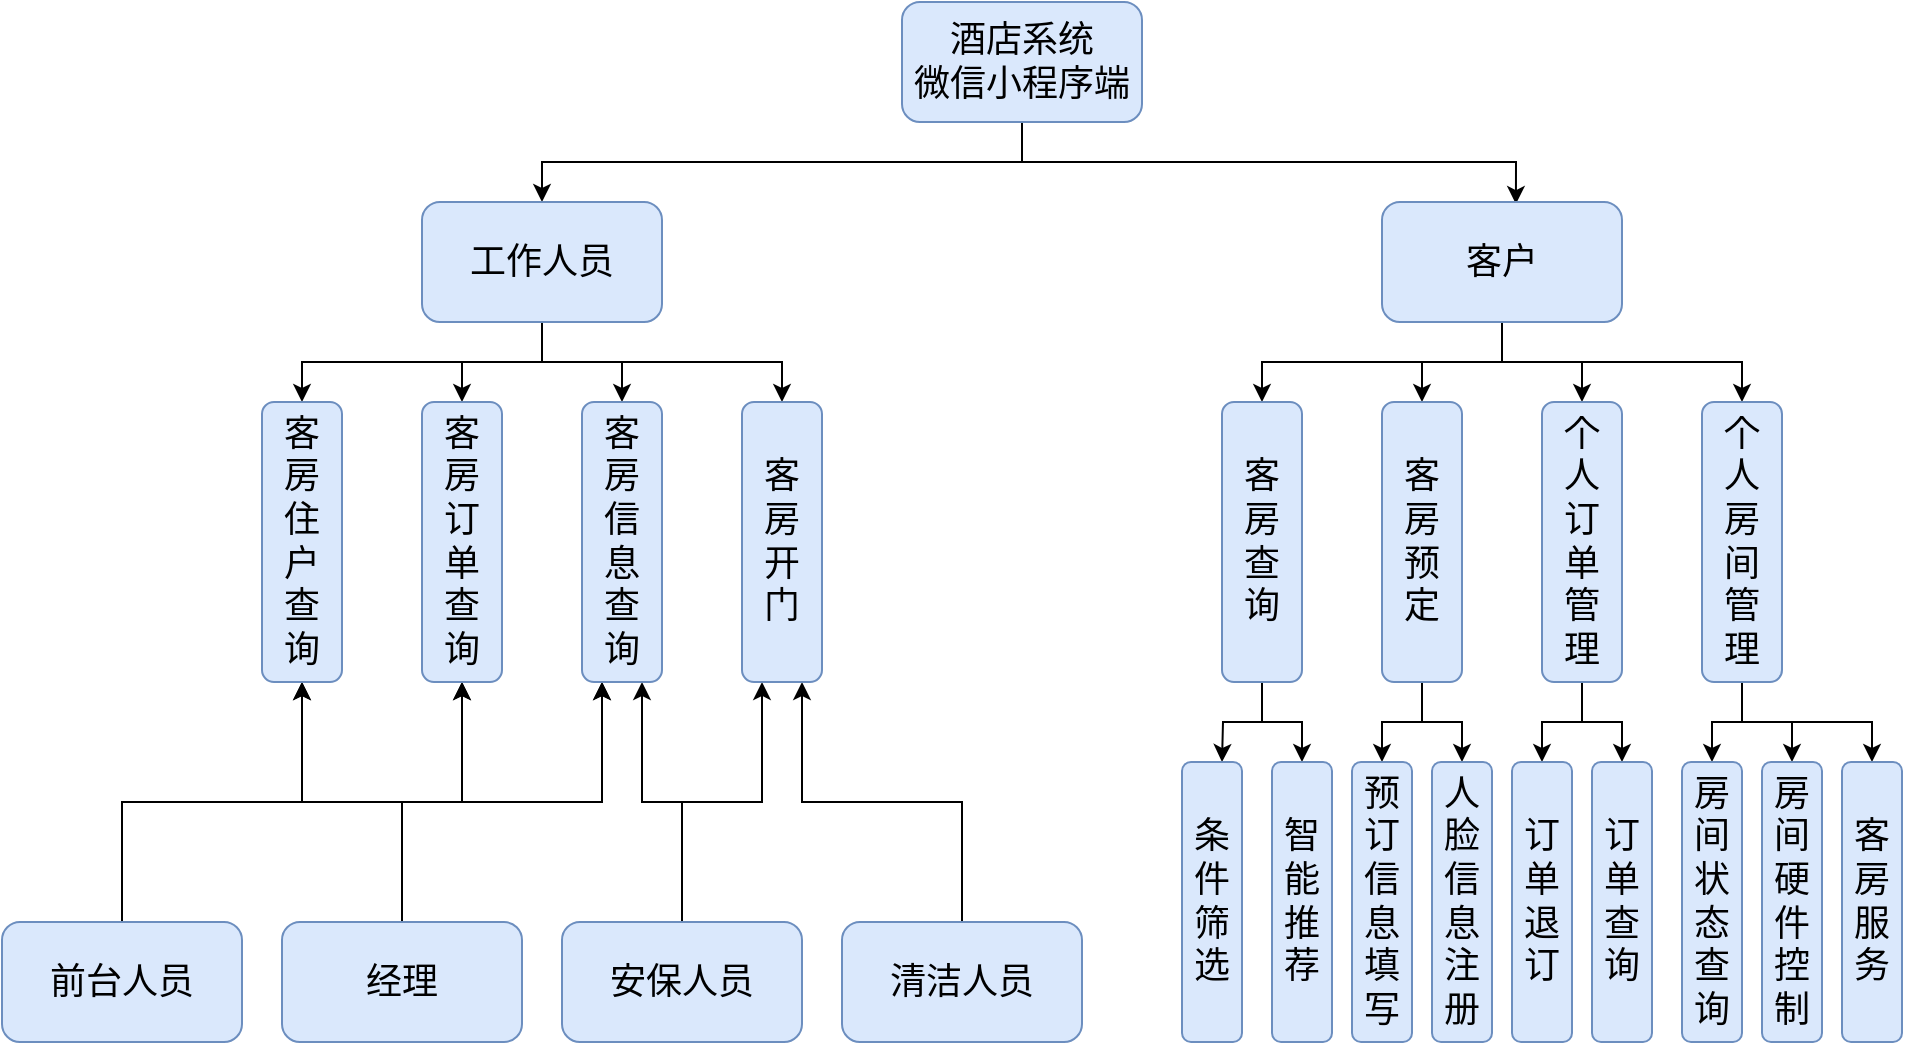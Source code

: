 <mxfile version="14.6.13" type="device"><diagram id="gfpBVfgqZyEj-h2GJo9E" name="第 1 页"><mxGraphModel dx="-83" dy="-87" grid="1" gridSize="10" guides="1" tooltips="1" connect="1" arrows="1" fold="1" page="1" pageScale="1" pageWidth="1169" pageHeight="827" math="0" shadow="0"><root><mxCell id="0"/><mxCell id="1" parent="0"/><mxCell id="urU4lGf7SxmrEl7Dpkf9-1" style="edgeStyle=orthogonalEdgeStyle;rounded=0;orthogonalLoop=1;jettySize=auto;html=1;exitX=0.5;exitY=1;exitDx=0;exitDy=0;fontSize=18;" parent="1" source="urU4lGf7SxmrEl7Dpkf9-3" target="urU4lGf7SxmrEl7Dpkf9-8" edge="1"><mxGeometry relative="1" as="geometry"/></mxCell><mxCell id="urU4lGf7SxmrEl7Dpkf9-2" style="edgeStyle=orthogonalEdgeStyle;rounded=0;orthogonalLoop=1;jettySize=auto;html=1;exitX=0.5;exitY=1;exitDx=0;exitDy=0;entryX=0.558;entryY=0.017;entryDx=0;entryDy=0;entryPerimeter=0;fontSize=18;" parent="1" source="urU4lGf7SxmrEl7Dpkf9-3" target="urU4lGf7SxmrEl7Dpkf9-13" edge="1"><mxGeometry relative="1" as="geometry"/></mxCell><mxCell id="urU4lGf7SxmrEl7Dpkf9-3" value="酒店系统&lt;br style=&quot;font-size: 18px;&quot;&gt;微信小程序端" style="rounded=1;whiteSpace=wrap;html=1;fillColor=#dae8fc;strokeColor=#6c8ebf;shadow=0;glass=0;sketch=0;fontSize=18;" parent="1" vertex="1"><mxGeometry x="1640" y="900" width="120" height="60" as="geometry"/></mxCell><mxCell id="urU4lGf7SxmrEl7Dpkf9-4" style="edgeStyle=orthogonalEdgeStyle;rounded=0;orthogonalLoop=1;jettySize=auto;html=1;exitX=0.5;exitY=1;exitDx=0;exitDy=0;entryX=0.5;entryY=0;entryDx=0;entryDy=0;fontSize=18;" parent="1" source="urU4lGf7SxmrEl7Dpkf9-8" target="urU4lGf7SxmrEl7Dpkf9-50" edge="1"><mxGeometry relative="1" as="geometry"/></mxCell><mxCell id="urU4lGf7SxmrEl7Dpkf9-5" style="edgeStyle=orthogonalEdgeStyle;rounded=0;orthogonalLoop=1;jettySize=auto;html=1;exitX=0.5;exitY=1;exitDx=0;exitDy=0;entryX=0.5;entryY=0;entryDx=0;entryDy=0;fontSize=18;" parent="1" source="urU4lGf7SxmrEl7Dpkf9-8" target="urU4lGf7SxmrEl7Dpkf9-51" edge="1"><mxGeometry relative="1" as="geometry"/></mxCell><mxCell id="urU4lGf7SxmrEl7Dpkf9-6" style="edgeStyle=orthogonalEdgeStyle;rounded=0;orthogonalLoop=1;jettySize=auto;html=1;exitX=0.5;exitY=1;exitDx=0;exitDy=0;entryX=0.5;entryY=0;entryDx=0;entryDy=0;fontSize=18;" parent="1" source="urU4lGf7SxmrEl7Dpkf9-8" target="urU4lGf7SxmrEl7Dpkf9-49" edge="1"><mxGeometry relative="1" as="geometry"/></mxCell><mxCell id="urU4lGf7SxmrEl7Dpkf9-7" style="edgeStyle=orthogonalEdgeStyle;rounded=0;orthogonalLoop=1;jettySize=auto;html=1;exitX=0.5;exitY=1;exitDx=0;exitDy=0;entryX=0.5;entryY=0;entryDx=0;entryDy=0;fontSize=18;" parent="1" source="urU4lGf7SxmrEl7Dpkf9-8" target="urU4lGf7SxmrEl7Dpkf9-52" edge="1"><mxGeometry relative="1" as="geometry"/></mxCell><mxCell id="urU4lGf7SxmrEl7Dpkf9-8" value="工作人员" style="rounded=1;whiteSpace=wrap;html=1;fillColor=#dae8fc;strokeColor=#6c8ebf;shadow=0;sketch=0;fontSize=18;" parent="1" vertex="1"><mxGeometry x="1400" y="1000" width="120" height="60" as="geometry"/></mxCell><mxCell id="urU4lGf7SxmrEl7Dpkf9-9" style="edgeStyle=orthogonalEdgeStyle;rounded=0;orthogonalLoop=1;jettySize=auto;html=1;exitX=0.5;exitY=1;exitDx=0;exitDy=0;entryX=0.5;entryY=0;entryDx=0;entryDy=0;fontSize=18;" parent="1" source="urU4lGf7SxmrEl7Dpkf9-13" target="urU4lGf7SxmrEl7Dpkf9-16" edge="1"><mxGeometry relative="1" as="geometry"/></mxCell><mxCell id="urU4lGf7SxmrEl7Dpkf9-10" style="edgeStyle=orthogonalEdgeStyle;rounded=0;orthogonalLoop=1;jettySize=auto;html=1;exitX=0.5;exitY=1;exitDx=0;exitDy=0;entryX=0.5;entryY=0;entryDx=0;entryDy=0;fontSize=18;" parent="1" source="urU4lGf7SxmrEl7Dpkf9-13" target="urU4lGf7SxmrEl7Dpkf9-22" edge="1"><mxGeometry relative="1" as="geometry"/></mxCell><mxCell id="urU4lGf7SxmrEl7Dpkf9-11" style="edgeStyle=orthogonalEdgeStyle;rounded=0;orthogonalLoop=1;jettySize=auto;html=1;exitX=0.5;exitY=1;exitDx=0;exitDy=0;entryX=0.5;entryY=0;entryDx=0;entryDy=0;fontSize=18;" parent="1" source="urU4lGf7SxmrEl7Dpkf9-13" target="urU4lGf7SxmrEl7Dpkf9-19" edge="1"><mxGeometry relative="1" as="geometry"/></mxCell><mxCell id="urU4lGf7SxmrEl7Dpkf9-12" style="edgeStyle=orthogonalEdgeStyle;rounded=0;orthogonalLoop=1;jettySize=auto;html=1;exitX=0.5;exitY=1;exitDx=0;exitDy=0;fontSize=18;" parent="1" source="urU4lGf7SxmrEl7Dpkf9-13" target="urU4lGf7SxmrEl7Dpkf9-26" edge="1"><mxGeometry relative="1" as="geometry"/></mxCell><mxCell id="urU4lGf7SxmrEl7Dpkf9-13" value="客户" style="rounded=1;whiteSpace=wrap;html=1;fillColor=#dae8fc;strokeColor=#6c8ebf;shadow=0;sketch=0;fontSize=18;" parent="1" vertex="1"><mxGeometry x="1880" y="1000" width="120" height="60" as="geometry"/></mxCell><mxCell id="urU4lGf7SxmrEl7Dpkf9-14" style="edgeStyle=orthogonalEdgeStyle;rounded=0;orthogonalLoop=1;jettySize=auto;html=1;exitX=0.5;exitY=1;exitDx=0;exitDy=0;entryX=0.5;entryY=0;entryDx=0;entryDy=0;fontSize=18;" parent="1" source="urU4lGf7SxmrEl7Dpkf9-16" edge="1"><mxGeometry relative="1" as="geometry"><mxPoint x="1800" y="1280" as="targetPoint"/></mxGeometry></mxCell><mxCell id="urU4lGf7SxmrEl7Dpkf9-15" style="edgeStyle=orthogonalEdgeStyle;rounded=0;orthogonalLoop=1;jettySize=auto;html=1;exitX=0.5;exitY=1;exitDx=0;exitDy=0;entryX=0.5;entryY=0;entryDx=0;entryDy=0;fontSize=18;" parent="1" source="urU4lGf7SxmrEl7Dpkf9-16" target="urU4lGf7SxmrEl7Dpkf9-27" edge="1"><mxGeometry relative="1" as="geometry"/></mxCell><mxCell id="urU4lGf7SxmrEl7Dpkf9-16" value="&lt;span style=&quot;font-size: 18px;&quot;&gt;客&lt;/span&gt;&lt;br style=&quot;font-size: 18px;&quot;&gt;&lt;span style=&quot;font-size: 18px;&quot;&gt;房&lt;/span&gt;&lt;br style=&quot;font-size: 18px;&quot;&gt;&lt;span style=&quot;font-size: 18px;&quot;&gt;查&lt;/span&gt;&lt;br style=&quot;font-size: 18px;&quot;&gt;&lt;span style=&quot;font-size: 18px;&quot;&gt;询&lt;/span&gt;" style="rounded=1;whiteSpace=wrap;html=1;fillColor=#dae8fc;strokeColor=#6c8ebf;shadow=0;sketch=0;fontSize=18;" parent="1" vertex="1"><mxGeometry x="1800" y="1100" width="40" height="140" as="geometry"/></mxCell><mxCell id="urU4lGf7SxmrEl7Dpkf9-17" style="edgeStyle=orthogonalEdgeStyle;rounded=0;orthogonalLoop=1;jettySize=auto;html=1;exitX=0.5;exitY=1;exitDx=0;exitDy=0;entryX=0.5;entryY=0;entryDx=0;entryDy=0;fontSize=18;" parent="1" source="urU4lGf7SxmrEl7Dpkf9-19" target="urU4lGf7SxmrEl7Dpkf9-29" edge="1"><mxGeometry relative="1" as="geometry"/></mxCell><mxCell id="urU4lGf7SxmrEl7Dpkf9-18" style="edgeStyle=orthogonalEdgeStyle;rounded=0;orthogonalLoop=1;jettySize=auto;html=1;exitX=0.5;exitY=1;exitDx=0;exitDy=0;entryX=0.5;entryY=0;entryDx=0;entryDy=0;fontSize=18;" parent="1" source="urU4lGf7SxmrEl7Dpkf9-19" target="urU4lGf7SxmrEl7Dpkf9-30" edge="1"><mxGeometry relative="1" as="geometry"/></mxCell><mxCell id="urU4lGf7SxmrEl7Dpkf9-19" value="个&lt;br style=&quot;font-size: 18px;&quot;&gt;人&lt;br style=&quot;font-size: 18px;&quot;&gt;订&lt;br style=&quot;font-size: 18px;&quot;&gt;单&lt;br style=&quot;font-size: 18px;&quot;&gt;管&lt;br style=&quot;font-size: 18px;&quot;&gt;理" style="rounded=1;whiteSpace=wrap;html=1;fillColor=#dae8fc;strokeColor=#6c8ebf;shadow=0;sketch=0;fontSize=18;" parent="1" vertex="1"><mxGeometry x="1960" y="1100" width="40" height="140" as="geometry"/></mxCell><mxCell id="urU4lGf7SxmrEl7Dpkf9-20" style="edgeStyle=orthogonalEdgeStyle;rounded=0;orthogonalLoop=1;jettySize=auto;html=1;entryX=0.5;entryY=0;entryDx=0;entryDy=0;fontSize=18;" parent="1" source="urU4lGf7SxmrEl7Dpkf9-22" target="urU4lGf7SxmrEl7Dpkf9-41" edge="1"><mxGeometry relative="1" as="geometry"/></mxCell><mxCell id="urU4lGf7SxmrEl7Dpkf9-21" style="edgeStyle=orthogonalEdgeStyle;rounded=0;orthogonalLoop=1;jettySize=auto;html=1;exitX=0.5;exitY=1;exitDx=0;exitDy=0;entryX=0.5;entryY=0;entryDx=0;entryDy=0;fontSize=18;" parent="1" source="urU4lGf7SxmrEl7Dpkf9-22" target="urU4lGf7SxmrEl7Dpkf9-28" edge="1"><mxGeometry relative="1" as="geometry"/></mxCell><mxCell id="urU4lGf7SxmrEl7Dpkf9-22" value="客&lt;br style=&quot;font-size: 18px;&quot;&gt;房&lt;br style=&quot;font-size: 18px;&quot;&gt;预&lt;br style=&quot;font-size: 18px;&quot;&gt;定" style="rounded=1;whiteSpace=wrap;html=1;fillColor=#dae8fc;strokeColor=#6c8ebf;shadow=0;sketch=0;fontSize=18;" parent="1" vertex="1"><mxGeometry x="1880" y="1100" width="40" height="140" as="geometry"/></mxCell><mxCell id="urU4lGf7SxmrEl7Dpkf9-23" style="edgeStyle=orthogonalEdgeStyle;rounded=0;orthogonalLoop=1;jettySize=auto;html=1;exitX=0.5;exitY=1;exitDx=0;exitDy=0;entryX=0.5;entryY=0;entryDx=0;entryDy=0;fontSize=18;" parent="1" source="urU4lGf7SxmrEl7Dpkf9-26" target="urU4lGf7SxmrEl7Dpkf9-31" edge="1"><mxGeometry relative="1" as="geometry"/></mxCell><mxCell id="urU4lGf7SxmrEl7Dpkf9-24" style="edgeStyle=orthogonalEdgeStyle;rounded=0;orthogonalLoop=1;jettySize=auto;html=1;exitX=0.5;exitY=1;exitDx=0;exitDy=0;entryX=0.5;entryY=0;entryDx=0;entryDy=0;fontSize=18;" parent="1" source="urU4lGf7SxmrEl7Dpkf9-26" target="urU4lGf7SxmrEl7Dpkf9-32" edge="1"><mxGeometry relative="1" as="geometry"/></mxCell><mxCell id="urU4lGf7SxmrEl7Dpkf9-25" style="edgeStyle=orthogonalEdgeStyle;rounded=0;orthogonalLoop=1;jettySize=auto;html=1;exitX=0.5;exitY=1;exitDx=0;exitDy=0;entryX=0.5;entryY=0;entryDx=0;entryDy=0;fontSize=18;" parent="1" source="urU4lGf7SxmrEl7Dpkf9-26" target="urU4lGf7SxmrEl7Dpkf9-39" edge="1"><mxGeometry relative="1" as="geometry"/></mxCell><mxCell id="urU4lGf7SxmrEl7Dpkf9-26" value="个&lt;br style=&quot;font-size: 18px;&quot;&gt;人&lt;br style=&quot;font-size: 18px;&quot;&gt;房&lt;br style=&quot;font-size: 18px;&quot;&gt;间&lt;br style=&quot;font-size: 18px;&quot;&gt;管&lt;br style=&quot;font-size: 18px;&quot;&gt;理" style="rounded=1;whiteSpace=wrap;html=1;fillColor=#dae8fc;strokeColor=#6c8ebf;shadow=0;sketch=0;fontSize=18;" parent="1" vertex="1"><mxGeometry x="2040" y="1100" width="40" height="140" as="geometry"/></mxCell><mxCell id="urU4lGf7SxmrEl7Dpkf9-27" value="智&lt;br style=&quot;font-size: 18px;&quot;&gt;能&lt;br style=&quot;font-size: 18px;&quot;&gt;推&lt;br style=&quot;font-size: 18px;&quot;&gt;荐" style="rounded=1;whiteSpace=wrap;html=1;fillColor=#dae8fc;strokeColor=#6c8ebf;shadow=0;sketch=0;fontSize=18;" parent="1" vertex="1"><mxGeometry x="1825" y="1280" width="30" height="140" as="geometry"/></mxCell><mxCell id="urU4lGf7SxmrEl7Dpkf9-28" value="人&lt;br style=&quot;font-size: 18px;&quot;&gt;脸&lt;br style=&quot;font-size: 18px;&quot;&gt;信&lt;br style=&quot;font-size: 18px;&quot;&gt;息&lt;br style=&quot;font-size: 18px;&quot;&gt;注&lt;br style=&quot;font-size: 18px;&quot;&gt;册" style="rounded=1;whiteSpace=wrap;html=1;fillColor=#dae8fc;strokeColor=#6c8ebf;shadow=0;sketch=0;fontSize=18;" parent="1" vertex="1"><mxGeometry x="1905" y="1280" width="30" height="140" as="geometry"/></mxCell><mxCell id="urU4lGf7SxmrEl7Dpkf9-29" value="订&lt;br style=&quot;font-size: 18px;&quot;&gt;单&lt;br style=&quot;font-size: 18px;&quot;&gt;退&lt;br style=&quot;font-size: 18px;&quot;&gt;订" style="rounded=1;whiteSpace=wrap;html=1;fillColor=#dae8fc;strokeColor=#6c8ebf;shadow=0;sketch=0;fontSize=18;" parent="1" vertex="1"><mxGeometry x="1945" y="1280" width="30" height="140" as="geometry"/></mxCell><mxCell id="urU4lGf7SxmrEl7Dpkf9-30" value="订&lt;br style=&quot;font-size: 18px;&quot;&gt;单&lt;br style=&quot;font-size: 18px;&quot;&gt;查&lt;br style=&quot;font-size: 18px;&quot;&gt;询" style="rounded=1;whiteSpace=wrap;html=1;fillColor=#dae8fc;strokeColor=#6c8ebf;shadow=0;sketch=0;fontSize=18;" parent="1" vertex="1"><mxGeometry x="1985" y="1280" width="30" height="140" as="geometry"/></mxCell><mxCell id="urU4lGf7SxmrEl7Dpkf9-31" value="房&lt;br style=&quot;font-size: 18px;&quot;&gt;间&lt;br style=&quot;font-size: 18px;&quot;&gt;状&lt;br style=&quot;font-size: 18px;&quot;&gt;态&lt;br style=&quot;font-size: 18px;&quot;&gt;查&lt;br style=&quot;font-size: 18px;&quot;&gt;询" style="rounded=1;whiteSpace=wrap;html=1;fillColor=#dae8fc;strokeColor=#6c8ebf;shadow=0;sketch=0;fontSize=18;" parent="1" vertex="1"><mxGeometry x="2030" y="1280" width="30" height="140" as="geometry"/></mxCell><mxCell id="urU4lGf7SxmrEl7Dpkf9-32" value="房&lt;br style=&quot;font-size: 18px;&quot;&gt;间&lt;br style=&quot;font-size: 18px;&quot;&gt;硬&lt;br style=&quot;font-size: 18px;&quot;&gt;件&lt;br style=&quot;font-size: 18px;&quot;&gt;控&lt;br style=&quot;font-size: 18px;&quot;&gt;制" style="rounded=1;whiteSpace=wrap;html=1;fillColor=#dae8fc;strokeColor=#6c8ebf;shadow=0;sketch=0;fontSize=18;" parent="1" vertex="1"><mxGeometry x="2070" y="1280" width="30" height="140" as="geometry"/></mxCell><mxCell id="urU4lGf7SxmrEl7Dpkf9-33" style="edgeStyle=orthogonalEdgeStyle;rounded=0;orthogonalLoop=1;jettySize=auto;html=1;exitX=0.5;exitY=0;exitDx=0;exitDy=0;entryX=0.75;entryY=1;entryDx=0;entryDy=0;fontSize=18;" parent="1" source="urU4lGf7SxmrEl7Dpkf9-34" target="urU4lGf7SxmrEl7Dpkf9-52" edge="1"><mxGeometry relative="1" as="geometry"/></mxCell><mxCell id="urU4lGf7SxmrEl7Dpkf9-34" value="清洁人员" style="rounded=1;whiteSpace=wrap;html=1;fillColor=#dae8fc;strokeColor=#6c8ebf;shadow=0;sketch=0;fontSize=18;" parent="1" vertex="1"><mxGeometry x="1610" y="1360" width="120" height="60" as="geometry"/></mxCell><mxCell id="urU4lGf7SxmrEl7Dpkf9-35" style="edgeStyle=orthogonalEdgeStyle;rounded=0;orthogonalLoop=1;jettySize=auto;html=1;exitX=0.5;exitY=0;exitDx=0;exitDy=0;entryX=0.5;entryY=1;entryDx=0;entryDy=0;fontSize=18;" parent="1" source="urU4lGf7SxmrEl7Dpkf9-38" target="urU4lGf7SxmrEl7Dpkf9-50" edge="1"><mxGeometry relative="1" as="geometry"/></mxCell><mxCell id="urU4lGf7SxmrEl7Dpkf9-36" style="edgeStyle=orthogonalEdgeStyle;rounded=0;orthogonalLoop=1;jettySize=auto;html=1;exitX=0.5;exitY=0;exitDx=0;exitDy=0;entryX=0.5;entryY=1;entryDx=0;entryDy=0;fontSize=18;" parent="1" source="urU4lGf7SxmrEl7Dpkf9-38" target="urU4lGf7SxmrEl7Dpkf9-51" edge="1"><mxGeometry relative="1" as="geometry"/></mxCell><mxCell id="urU4lGf7SxmrEl7Dpkf9-37" style="edgeStyle=orthogonalEdgeStyle;rounded=0;orthogonalLoop=1;jettySize=auto;html=1;exitX=0.5;exitY=0;exitDx=0;exitDy=0;entryX=0.25;entryY=1;entryDx=0;entryDy=0;fontSize=18;" parent="1" source="urU4lGf7SxmrEl7Dpkf9-38" target="urU4lGf7SxmrEl7Dpkf9-49" edge="1"><mxGeometry relative="1" as="geometry"/></mxCell><mxCell id="urU4lGf7SxmrEl7Dpkf9-38" value="经理" style="rounded=1;whiteSpace=wrap;html=1;fillColor=#dae8fc;strokeColor=#6c8ebf;shadow=0;sketch=0;fontSize=18;" parent="1" vertex="1"><mxGeometry x="1330" y="1360" width="120" height="60" as="geometry"/></mxCell><mxCell id="urU4lGf7SxmrEl7Dpkf9-39" value="客&lt;br style=&quot;font-size: 18px;&quot;&gt;房&lt;br style=&quot;font-size: 18px;&quot;&gt;服&lt;br style=&quot;font-size: 18px;&quot;&gt;务" style="rounded=1;whiteSpace=wrap;html=1;fillColor=#dae8fc;strokeColor=#6c8ebf;shadow=0;sketch=0;fontSize=18;" parent="1" vertex="1"><mxGeometry x="2110" y="1280" width="30" height="140" as="geometry"/></mxCell><mxCell id="urU4lGf7SxmrEl7Dpkf9-40" value="条&lt;br style=&quot;font-size: 18px;&quot;&gt;件&lt;br style=&quot;font-size: 18px;&quot;&gt;筛&lt;br style=&quot;font-size: 18px;&quot;&gt;选" style="rounded=1;whiteSpace=wrap;html=1;fillColor=#dae8fc;strokeColor=#6c8ebf;shadow=0;sketch=0;fontSize=18;" parent="1" vertex="1"><mxGeometry x="1780" y="1280" width="30" height="140" as="geometry"/></mxCell><mxCell id="urU4lGf7SxmrEl7Dpkf9-41" value="预&lt;br style=&quot;font-size: 18px;&quot;&gt;订&lt;br style=&quot;font-size: 18px;&quot;&gt;信&lt;br style=&quot;font-size: 18px;&quot;&gt;息&lt;br style=&quot;font-size: 18px;&quot;&gt;填&lt;br style=&quot;font-size: 18px;&quot;&gt;写" style="rounded=1;whiteSpace=wrap;html=1;fillColor=#dae8fc;strokeColor=#6c8ebf;shadow=0;sketch=0;fontSize=18;" parent="1" vertex="1"><mxGeometry x="1865" y="1280" width="30" height="140" as="geometry"/></mxCell><mxCell id="urU4lGf7SxmrEl7Dpkf9-42" style="edgeStyle=orthogonalEdgeStyle;rounded=0;orthogonalLoop=1;jettySize=auto;html=1;exitX=0.5;exitY=0;exitDx=0;exitDy=0;entryX=0.5;entryY=1;entryDx=0;entryDy=0;fontSize=18;" parent="1" source="urU4lGf7SxmrEl7Dpkf9-45" target="urU4lGf7SxmrEl7Dpkf9-50" edge="1"><mxGeometry relative="1" as="geometry"/></mxCell><mxCell id="urU4lGf7SxmrEl7Dpkf9-43" style="edgeStyle=orthogonalEdgeStyle;rounded=0;orthogonalLoop=1;jettySize=auto;html=1;exitX=0.5;exitY=0;exitDx=0;exitDy=0;entryX=0.5;entryY=1;entryDx=0;entryDy=0;fontSize=18;" parent="1" source="urU4lGf7SxmrEl7Dpkf9-45" target="urU4lGf7SxmrEl7Dpkf9-51" edge="1"><mxGeometry relative="1" as="geometry"/></mxCell><mxCell id="urU4lGf7SxmrEl7Dpkf9-44" style="edgeStyle=orthogonalEdgeStyle;rounded=0;orthogonalLoop=1;jettySize=auto;html=1;exitX=0.5;exitY=0;exitDx=0;exitDy=0;entryX=0.25;entryY=1;entryDx=0;entryDy=0;fontSize=18;" parent="1" source="urU4lGf7SxmrEl7Dpkf9-45" target="urU4lGf7SxmrEl7Dpkf9-49" edge="1"><mxGeometry relative="1" as="geometry"/></mxCell><mxCell id="urU4lGf7SxmrEl7Dpkf9-45" value="前台人员" style="rounded=1;whiteSpace=wrap;html=1;fillColor=#dae8fc;strokeColor=#6c8ebf;shadow=0;sketch=0;fontSize=18;" parent="1" vertex="1"><mxGeometry x="1190" y="1360" width="120" height="60" as="geometry"/></mxCell><mxCell id="urU4lGf7SxmrEl7Dpkf9-46" style="edgeStyle=orthogonalEdgeStyle;rounded=0;orthogonalLoop=1;jettySize=auto;html=1;exitX=0.5;exitY=0;exitDx=0;exitDy=0;entryX=0.25;entryY=1;entryDx=0;entryDy=0;fontSize=18;" parent="1" source="urU4lGf7SxmrEl7Dpkf9-48" target="urU4lGf7SxmrEl7Dpkf9-52" edge="1"><mxGeometry relative="1" as="geometry"/></mxCell><mxCell id="urU4lGf7SxmrEl7Dpkf9-47" style="edgeStyle=orthogonalEdgeStyle;rounded=0;orthogonalLoop=1;jettySize=auto;html=1;exitX=0.5;exitY=0;exitDx=0;exitDy=0;entryX=0.75;entryY=1;entryDx=0;entryDy=0;fontSize=18;" parent="1" source="urU4lGf7SxmrEl7Dpkf9-48" target="urU4lGf7SxmrEl7Dpkf9-49" edge="1"><mxGeometry relative="1" as="geometry"><mxPoint x="1510" y="1250" as="targetPoint"/></mxGeometry></mxCell><mxCell id="urU4lGf7SxmrEl7Dpkf9-48" value="安保人员" style="rounded=1;whiteSpace=wrap;html=1;fillColor=#dae8fc;strokeColor=#6c8ebf;shadow=0;sketch=0;fontSize=18;" parent="1" vertex="1"><mxGeometry x="1470" y="1360" width="120" height="60" as="geometry"/></mxCell><mxCell id="urU4lGf7SxmrEl7Dpkf9-49" value="&lt;span style=&quot;font-size: 18px;&quot;&gt;客&lt;/span&gt;&lt;br style=&quot;font-size: 18px;&quot;&gt;&lt;span style=&quot;font-size: 18px;&quot;&gt;房&lt;br style=&quot;font-size: 18px;&quot;&gt;&lt;/span&gt;信&lt;br style=&quot;font-size: 18px;&quot;&gt;息&lt;br style=&quot;font-size: 18px;&quot;&gt;&lt;span style=&quot;font-size: 18px;&quot;&gt;查&lt;br style=&quot;font-size: 18px;&quot;&gt;询&lt;br style=&quot;font-size: 18px;&quot;&gt;&lt;/span&gt;" style="rounded=1;whiteSpace=wrap;html=1;fillColor=#dae8fc;strokeColor=#6c8ebf;shadow=0;sketch=0;fontSize=18;" parent="1" vertex="1"><mxGeometry x="1480" y="1100" width="40" height="140" as="geometry"/></mxCell><mxCell id="urU4lGf7SxmrEl7Dpkf9-50" value="客&lt;br style=&quot;font-size: 18px;&quot;&gt;房&lt;br style=&quot;font-size: 18px;&quot;&gt;住&lt;br style=&quot;font-size: 18px;&quot;&gt;户&lt;br style=&quot;font-size: 18px;&quot;&gt;查&lt;br style=&quot;font-size: 18px;&quot;&gt;询" style="rounded=1;whiteSpace=wrap;html=1;fillColor=#dae8fc;strokeColor=#6c8ebf;shadow=0;sketch=0;fontSize=18;" parent="1" vertex="1"><mxGeometry x="1320" y="1100" width="40" height="140" as="geometry"/></mxCell><mxCell id="urU4lGf7SxmrEl7Dpkf9-51" value="客&lt;br style=&quot;font-size: 18px;&quot;&gt;房&lt;br style=&quot;font-size: 18px;&quot;&gt;订&lt;br style=&quot;font-size: 18px;&quot;&gt;单&lt;br style=&quot;font-size: 18px;&quot;&gt;查&lt;br style=&quot;font-size: 18px;&quot;&gt;询" style="rounded=1;whiteSpace=wrap;html=1;fillColor=#dae8fc;strokeColor=#6c8ebf;shadow=0;sketch=0;fontSize=18;" parent="1" vertex="1"><mxGeometry x="1400" y="1100" width="40" height="140" as="geometry"/></mxCell><mxCell id="urU4lGf7SxmrEl7Dpkf9-52" value="客&lt;br style=&quot;font-size: 18px;&quot;&gt;房&lt;br style=&quot;font-size: 18px;&quot;&gt;开&lt;br style=&quot;font-size: 18px;&quot;&gt;门" style="rounded=1;whiteSpace=wrap;html=1;fillColor=#dae8fc;strokeColor=#6c8ebf;shadow=0;sketch=0;fontSize=18;" parent="1" vertex="1"><mxGeometry x="1560" y="1100" width="40" height="140" as="geometry"/></mxCell></root></mxGraphModel></diagram></mxfile>